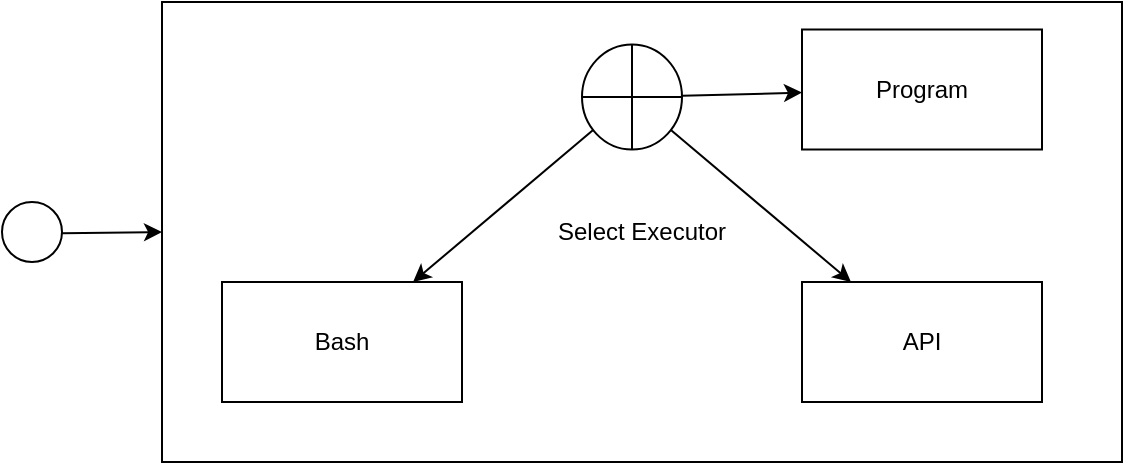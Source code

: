 <mxfile>
    <diagram id="Gn_AfUdRn-7ntu9yZ3Wt" name="Page-1">
        <mxGraphModel dx="1298" dy="729" grid="1" gridSize="10" guides="1" tooltips="1" connect="1" arrows="1" fold="1" page="1" pageScale="1" pageWidth="1654" pageHeight="2336" math="0" shadow="0">
            <root>
                <mxCell id="0"/>
                <mxCell id="1" parent="0"/>
                <mxCell id="4" value="" style="edgeStyle=none;html=1;" edge="1" parent="1" source="2" target="3">
                    <mxGeometry relative="1" as="geometry"/>
                </mxCell>
                <mxCell id="2" value="" style="ellipse;whiteSpace=wrap;html=1;aspect=fixed;" vertex="1" parent="1">
                    <mxGeometry x="20" y="120" width="30" height="30" as="geometry"/>
                </mxCell>
                <mxCell id="3" value="Select Executor" style="whiteSpace=wrap;html=1;" vertex="1" parent="1">
                    <mxGeometry x="100" y="20" width="480" height="230" as="geometry"/>
                </mxCell>
                <mxCell id="13" value="" style="edgeStyle=none;html=1;" edge="1" parent="1" source="9" target="12">
                    <mxGeometry relative="1" as="geometry"/>
                </mxCell>
                <mxCell id="15" value="" style="edgeStyle=none;html=1;" edge="1" parent="1" source="9" target="14">
                    <mxGeometry relative="1" as="geometry"/>
                </mxCell>
                <mxCell id="17" value="" style="edgeStyle=none;html=1;" edge="1" parent="1" source="9" target="16">
                    <mxGeometry relative="1" as="geometry"/>
                </mxCell>
                <mxCell id="9" value="" style="shape=orEllipse;perimeter=ellipsePerimeter;whiteSpace=wrap;html=1;backgroundOutline=1;" vertex="1" parent="1">
                    <mxGeometry x="310" y="41.25" width="50" height="52.5" as="geometry"/>
                </mxCell>
                <mxCell id="12" value="Bash" style="whiteSpace=wrap;html=1;" vertex="1" parent="1">
                    <mxGeometry x="130" y="160" width="120" height="60" as="geometry"/>
                </mxCell>
                <mxCell id="14" value="Program" style="whiteSpace=wrap;html=1;" vertex="1" parent="1">
                    <mxGeometry x="420" y="33.75" width="120" height="60" as="geometry"/>
                </mxCell>
                <mxCell id="16" value="API" style="whiteSpace=wrap;html=1;" vertex="1" parent="1">
                    <mxGeometry x="420" y="160" width="120" height="60" as="geometry"/>
                </mxCell>
            </root>
        </mxGraphModel>
    </diagram>
</mxfile>